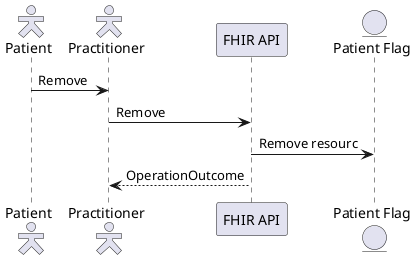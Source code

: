 @startuml

skinparam actorStyle hollow

actor        "Patient"          as pat
actor        "Practitioner"     as pra
participant  "FHIR API"         as api
entity       "Patient Flag"     as pfg

  pat ->  pra : Remove
  pra ->  api : Remove
  api ->  pfg : Remove resourc
  pra <-- api : OperationOutcome

@enduml
